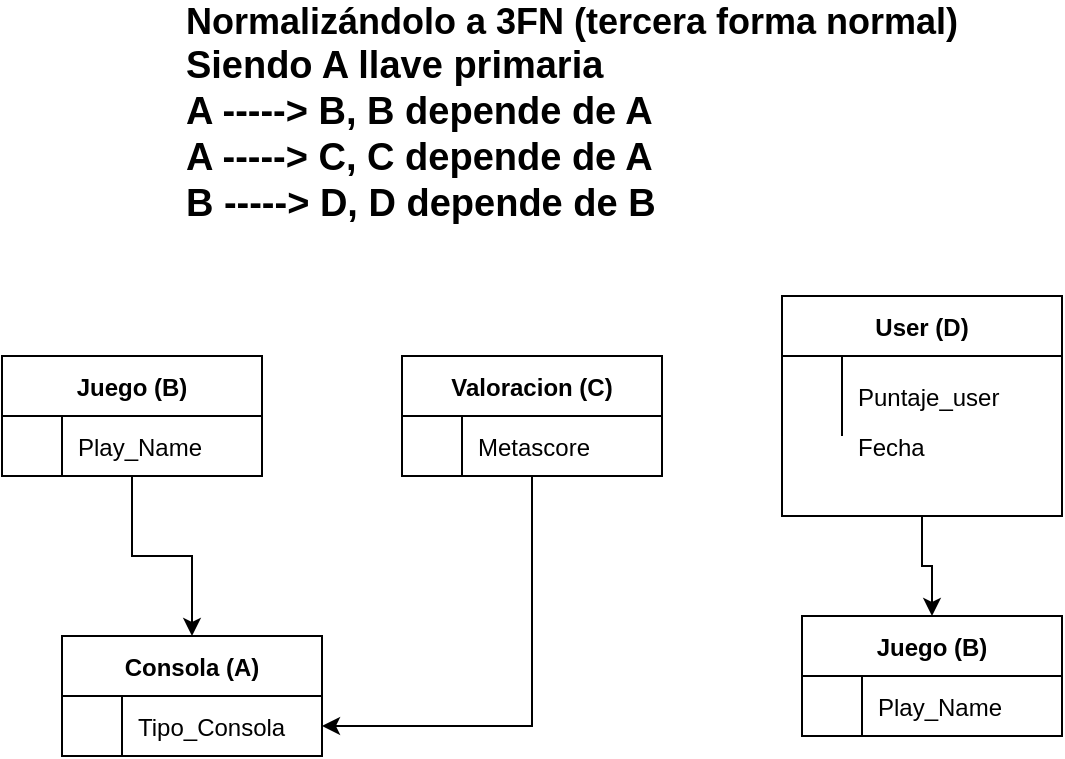 <mxfile version="16.1.4" type="device"><diagram id="R2lEEEUBdFMjLlhIrx00" name="Page-1"><mxGraphModel dx="868" dy="3660" grid="1" gridSize="10" guides="1" tooltips="1" connect="1" arrows="1" fold="1" page="0" pageScale="1" pageWidth="850" pageHeight="1100" math="0" shadow="0" extFonts="Permanent Marker^https://fonts.googleapis.com/css?family=Permanent+Marker"><root><mxCell id="0"/><mxCell id="1" parent="0"/><mxCell id="nFngaXGqdUZcrUdjc1Ul-111" value="&lt;span style=&quot;font-size: 18px&quot;&gt;&lt;b&gt;Normalizándolo&lt;/b&gt;&lt;/span&gt;&lt;b style=&quot;font-size: 18px&quot;&gt;&amp;nbsp;a 3FN (tercera forma normal)&lt;br&gt;&lt;div style=&quot;text-align: left&quot;&gt;&lt;b style=&quot;font-size: 19px&quot;&gt;Siendo A llave primaria&lt;/b&gt;&lt;/div&gt;&lt;/b&gt;&lt;b style=&quot;font-size: 19px&quot;&gt;&lt;div style=&quot;text-align: left&quot;&gt;&lt;b&gt;A -----&amp;gt; B, B depende de A&lt;/b&gt;&lt;/div&gt;&lt;div style=&quot;text-align: left&quot;&gt;&lt;b&gt;A -----&amp;gt; C, C depende de A&lt;/b&gt;&lt;/div&gt;&lt;div style=&quot;text-align: left&quot;&gt;&lt;b&gt;B -----&amp;gt; D, D depende de B&lt;/b&gt;&lt;b&gt;&lt;br&gt;&lt;/b&gt;&lt;/div&gt;&lt;div style=&quot;text-align: left&quot;&gt;&lt;b&gt;&lt;br&gt;&lt;/b&gt;&lt;/div&gt;&lt;/b&gt;" style="text;html=1;strokeColor=none;fillColor=none;align=center;verticalAlign=middle;whiteSpace=wrap;rounded=0;" parent="1" vertex="1"><mxGeometry x="160" y="-2830" width="470" height="60" as="geometry"/></mxCell><mxCell id="nFngaXGqdUZcrUdjc1Ul-122" style="edgeStyle=orthogonalEdgeStyle;rounded=0;orthogonalLoop=1;jettySize=auto;html=1;entryX=0.5;entryY=0;entryDx=0;entryDy=0;" parent="1" source="nFngaXGqdUZcrUdjc1Ul-113" target="k7bcG6EaN9iktJgMQMb1-16" edge="1"><mxGeometry relative="1" as="geometry"/></mxCell><mxCell id="nFngaXGqdUZcrUdjc1Ul-113" value="Juego (B)" style="shape=table;startSize=30;container=1;collapsible=1;childLayout=tableLayout;fixedRows=1;rowLines=0;fontStyle=1;align=center;resizeLast=1;" parent="1" vertex="1"><mxGeometry x="110" y="-2690" width="130" height="60" as="geometry"/></mxCell><mxCell id="nFngaXGqdUZcrUdjc1Ul-114" value="" style="shape=partialRectangle;collapsible=0;dropTarget=0;pointerEvents=0;fillColor=none;points=[[0,0.5],[1,0.5]];portConstraint=eastwest;top=0;left=0;right=0;bottom=0;" parent="nFngaXGqdUZcrUdjc1Ul-113" vertex="1"><mxGeometry y="30" width="130" height="30" as="geometry"/></mxCell><mxCell id="nFngaXGqdUZcrUdjc1Ul-115" value="" style="shape=partialRectangle;overflow=hidden;connectable=0;fillColor=none;top=0;left=0;bottom=0;right=0;" parent="nFngaXGqdUZcrUdjc1Ul-114" vertex="1"><mxGeometry width="30" height="30" as="geometry"/></mxCell><mxCell id="nFngaXGqdUZcrUdjc1Ul-116" value="Play_Name" style="shape=partialRectangle;overflow=hidden;connectable=0;fillColor=none;top=0;left=0;bottom=0;right=0;align=left;spacingLeft=6;" parent="nFngaXGqdUZcrUdjc1Ul-114" vertex="1"><mxGeometry x="30" width="100" height="30" as="geometry"/></mxCell><mxCell id="k7bcG6EaN9iktJgMQMb1-33" style="edgeStyle=orthogonalEdgeStyle;rounded=0;orthogonalLoop=1;jettySize=auto;html=1;entryX=1;entryY=0.5;entryDx=0;entryDy=0;" parent="1" source="nFngaXGqdUZcrUdjc1Ul-123" target="k7bcG6EaN9iktJgMQMb1-17" edge="1"><mxGeometry relative="1" as="geometry"/></mxCell><mxCell id="nFngaXGqdUZcrUdjc1Ul-123" value="Valoracion (C)" style="shape=table;startSize=30;container=1;collapsible=1;childLayout=tableLayout;fixedRows=1;rowLines=0;fontStyle=1;align=center;resizeLast=1;" parent="1" vertex="1"><mxGeometry x="310" y="-2690" width="130" height="60" as="geometry"><mxRectangle x="310" y="490" width="90" height="30" as="alternateBounds"/></mxGeometry></mxCell><mxCell id="nFngaXGqdUZcrUdjc1Ul-124" value="" style="shape=partialRectangle;collapsible=0;dropTarget=0;pointerEvents=0;fillColor=none;points=[[0,0.5],[1,0.5]];portConstraint=eastwest;top=0;left=0;right=0;bottom=0;" parent="nFngaXGqdUZcrUdjc1Ul-123" vertex="1"><mxGeometry y="30" width="130" height="30" as="geometry"/></mxCell><mxCell id="nFngaXGqdUZcrUdjc1Ul-125" value="" style="shape=partialRectangle;overflow=hidden;connectable=0;fillColor=none;top=0;left=0;bottom=0;right=0;" parent="nFngaXGqdUZcrUdjc1Ul-124" vertex="1"><mxGeometry width="30" height="30" as="geometry"/></mxCell><mxCell id="nFngaXGqdUZcrUdjc1Ul-126" value="Metascore" style="shape=partialRectangle;overflow=hidden;connectable=0;fillColor=none;top=0;left=0;bottom=0;right=0;align=left;spacingLeft=6;" parent="nFngaXGqdUZcrUdjc1Ul-124" vertex="1"><mxGeometry x="30" width="100" height="30" as="geometry"/></mxCell><mxCell id="k7bcG6EaN9iktJgMQMb1-34" style="edgeStyle=orthogonalEdgeStyle;rounded=0;orthogonalLoop=1;jettySize=auto;html=1;" parent="1" source="nFngaXGqdUZcrUdjc1Ul-134" target="k7bcG6EaN9iktJgMQMb1-28" edge="1"><mxGeometry relative="1" as="geometry"/></mxCell><mxCell id="nFngaXGqdUZcrUdjc1Ul-134" value="User (D)" style="shape=table;startSize=30;container=1;collapsible=1;childLayout=tableLayout;fixedRows=1;rowLines=0;fontStyle=1;align=center;resizeLast=1;" parent="1" vertex="1"><mxGeometry x="500" y="-2720" width="140" height="110" as="geometry"/></mxCell><mxCell id="nFngaXGqdUZcrUdjc1Ul-127" value="" style="shape=partialRectangle;collapsible=0;dropTarget=0;pointerEvents=0;fillColor=none;points=[[0,0.5],[1,0.5]];portConstraint=eastwest;top=0;left=0;right=0;bottom=0;" parent="nFngaXGqdUZcrUdjc1Ul-134" vertex="1"><mxGeometry y="30" width="140" height="40" as="geometry"/></mxCell><mxCell id="nFngaXGqdUZcrUdjc1Ul-128" value="" style="shape=partialRectangle;overflow=hidden;connectable=0;fillColor=none;top=0;left=0;bottom=0;right=0;" parent="nFngaXGqdUZcrUdjc1Ul-127" vertex="1"><mxGeometry width="30" height="40" as="geometry"><mxRectangle width="30" height="40" as="alternateBounds"/></mxGeometry></mxCell><mxCell id="nFngaXGqdUZcrUdjc1Ul-129" value="Puntaje_user" style="shape=partialRectangle;overflow=hidden;connectable=0;fillColor=none;top=0;left=0;bottom=0;right=0;align=left;spacingLeft=6;" parent="nFngaXGqdUZcrUdjc1Ul-127" vertex="1"><mxGeometry x="30" width="110" height="40" as="geometry"><mxRectangle width="110" height="40" as="alternateBounds"/></mxGeometry></mxCell><mxCell id="nFngaXGqdUZcrUdjc1Ul-138" value="Fecha" style="shape=partialRectangle;overflow=hidden;connectable=0;fillColor=none;top=0;left=0;bottom=0;right=0;align=left;spacingLeft=6;" parent="1" vertex="1"><mxGeometry x="530" y="-2660" width="100" height="30" as="geometry"/></mxCell><mxCell id="k7bcG6EaN9iktJgMQMb1-16" value="Consola (A)" style="shape=table;startSize=30;container=1;collapsible=1;childLayout=tableLayout;fixedRows=1;rowLines=0;fontStyle=1;align=center;resizeLast=1;" parent="1" vertex="1"><mxGeometry x="140" y="-2550" width="130" height="60" as="geometry"/></mxCell><mxCell id="k7bcG6EaN9iktJgMQMb1-17" value="" style="shape=partialRectangle;collapsible=0;dropTarget=0;pointerEvents=0;fillColor=none;points=[[0,0.5],[1,0.5]];portConstraint=eastwest;top=0;left=0;right=0;bottom=0;" parent="k7bcG6EaN9iktJgMQMb1-16" vertex="1"><mxGeometry y="30" width="130" height="30" as="geometry"/></mxCell><mxCell id="k7bcG6EaN9iktJgMQMb1-18" value="" style="shape=partialRectangle;overflow=hidden;connectable=0;fillColor=none;top=0;left=0;bottom=0;right=0;" parent="k7bcG6EaN9iktJgMQMb1-17" vertex="1"><mxGeometry width="30" height="30" as="geometry"/></mxCell><mxCell id="k7bcG6EaN9iktJgMQMb1-19" value="Tipo_Consola" style="shape=partialRectangle;overflow=hidden;connectable=0;fillColor=none;top=0;left=0;bottom=0;right=0;align=left;spacingLeft=6;" parent="k7bcG6EaN9iktJgMQMb1-17" vertex="1"><mxGeometry x="30" width="100" height="30" as="geometry"/></mxCell><mxCell id="k7bcG6EaN9iktJgMQMb1-28" value="Juego (B)" style="shape=table;startSize=30;container=1;collapsible=1;childLayout=tableLayout;fixedRows=1;rowLines=0;fontStyle=1;align=center;resizeLast=1;" parent="1" vertex="1"><mxGeometry x="510" y="-2560" width="130" height="60" as="geometry"/></mxCell><mxCell id="k7bcG6EaN9iktJgMQMb1-29" value="" style="shape=partialRectangle;collapsible=0;dropTarget=0;pointerEvents=0;fillColor=none;points=[[0,0.5],[1,0.5]];portConstraint=eastwest;top=0;left=0;right=0;bottom=0;" parent="k7bcG6EaN9iktJgMQMb1-28" vertex="1"><mxGeometry y="30" width="130" height="30" as="geometry"/></mxCell><mxCell id="k7bcG6EaN9iktJgMQMb1-30" value="" style="shape=partialRectangle;overflow=hidden;connectable=0;fillColor=none;top=0;left=0;bottom=0;right=0;" parent="k7bcG6EaN9iktJgMQMb1-29" vertex="1"><mxGeometry width="30" height="30" as="geometry"/></mxCell><mxCell id="k7bcG6EaN9iktJgMQMb1-31" value="Play_Name" style="shape=partialRectangle;overflow=hidden;connectable=0;fillColor=none;top=0;left=0;bottom=0;right=0;align=left;spacingLeft=6;" parent="k7bcG6EaN9iktJgMQMb1-29" vertex="1"><mxGeometry x="30" width="100" height="30" as="geometry"/></mxCell></root></mxGraphModel></diagram></mxfile>
